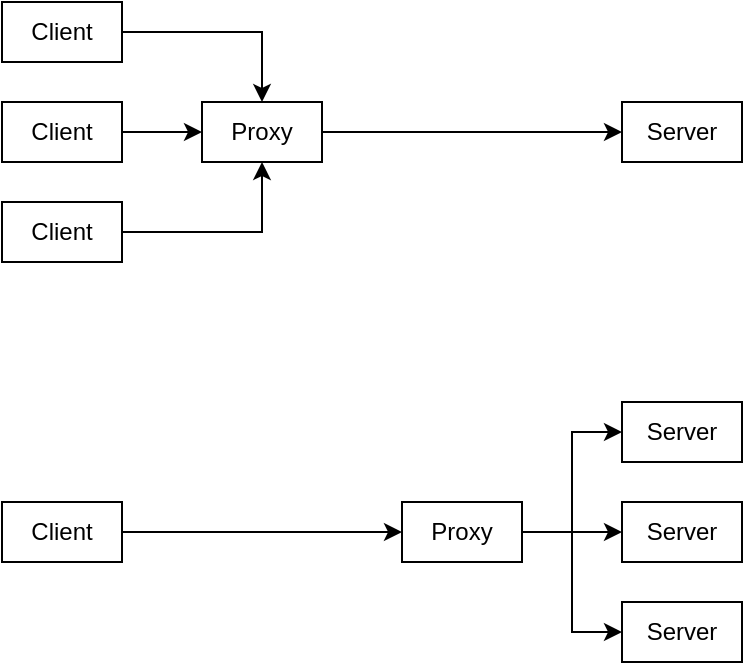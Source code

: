 <mxfile version="15.2.7" type="device"><diagram id="OhYFn42foZ60Josw1EVE" name="Page-1"><mxGraphModel dx="948" dy="596" grid="1" gridSize="10" guides="1" tooltips="1" connect="1" arrows="1" fold="1" page="1" pageScale="1" pageWidth="827" pageHeight="1169" math="0" shadow="0"><root><mxCell id="0"/><mxCell id="1" parent="0"/><mxCell id="n9k2kCLylTK9tK57C5jh-6" value="" style="edgeStyle=orthogonalEdgeStyle;rounded=0;orthogonalLoop=1;jettySize=auto;html=1;" edge="1" parent="1" source="n9k2kCLylTK9tK57C5jh-1" target="n9k2kCLylTK9tK57C5jh-4"><mxGeometry relative="1" as="geometry"/></mxCell><mxCell id="n9k2kCLylTK9tK57C5jh-1" value="Client" style="rounded=0;whiteSpace=wrap;html=1;" vertex="1" parent="1"><mxGeometry x="170" y="460" width="60" height="30" as="geometry"/></mxCell><mxCell id="n9k2kCLylTK9tK57C5jh-7" value="" style="edgeStyle=orthogonalEdgeStyle;rounded=0;orthogonalLoop=1;jettySize=auto;html=1;" edge="1" parent="1" source="n9k2kCLylTK9tK57C5jh-4" target="n9k2kCLylTK9tK57C5jh-5"><mxGeometry relative="1" as="geometry"/></mxCell><mxCell id="n9k2kCLylTK9tK57C5jh-4" value="Proxy" style="rounded=0;whiteSpace=wrap;html=1;" vertex="1" parent="1"><mxGeometry x="270" y="460" width="60" height="30" as="geometry"/></mxCell><mxCell id="n9k2kCLylTK9tK57C5jh-5" value="Server" style="rounded=0;whiteSpace=wrap;html=1;" vertex="1" parent="1"><mxGeometry x="480" y="460" width="60" height="30" as="geometry"/></mxCell><mxCell id="n9k2kCLylTK9tK57C5jh-11" value="" style="edgeStyle=orthogonalEdgeStyle;rounded=0;orthogonalLoop=1;jettySize=auto;html=1;" edge="1" parent="1" source="n9k2kCLylTK9tK57C5jh-8" target="n9k2kCLylTK9tK57C5jh-4"><mxGeometry relative="1" as="geometry"/></mxCell><mxCell id="n9k2kCLylTK9tK57C5jh-8" value="Client" style="rounded=0;whiteSpace=wrap;html=1;" vertex="1" parent="1"><mxGeometry x="170" y="410" width="60" height="30" as="geometry"/></mxCell><mxCell id="n9k2kCLylTK9tK57C5jh-10" value="" style="edgeStyle=orthogonalEdgeStyle;rounded=0;orthogonalLoop=1;jettySize=auto;html=1;" edge="1" parent="1" source="n9k2kCLylTK9tK57C5jh-9" target="n9k2kCLylTK9tK57C5jh-4"><mxGeometry relative="1" as="geometry"/></mxCell><mxCell id="n9k2kCLylTK9tK57C5jh-9" value="Client" style="rounded=0;whiteSpace=wrap;html=1;" vertex="1" parent="1"><mxGeometry x="170" y="510" width="60" height="30" as="geometry"/></mxCell><mxCell id="n9k2kCLylTK9tK57C5jh-12" value="" style="edgeStyle=orthogonalEdgeStyle;rounded=0;orthogonalLoop=1;jettySize=auto;html=1;" edge="1" parent="1" source="n9k2kCLylTK9tK57C5jh-13" target="n9k2kCLylTK9tK57C5jh-15"><mxGeometry relative="1" as="geometry"/></mxCell><mxCell id="n9k2kCLylTK9tK57C5jh-13" value="Client" style="rounded=0;whiteSpace=wrap;html=1;" vertex="1" parent="1"><mxGeometry x="170" y="660" width="60" height="30" as="geometry"/></mxCell><mxCell id="n9k2kCLylTK9tK57C5jh-14" value="" style="edgeStyle=orthogonalEdgeStyle;rounded=0;orthogonalLoop=1;jettySize=auto;html=1;" edge="1" parent="1" source="n9k2kCLylTK9tK57C5jh-15" target="n9k2kCLylTK9tK57C5jh-16"><mxGeometry relative="1" as="geometry"/></mxCell><mxCell id="n9k2kCLylTK9tK57C5jh-23" style="edgeStyle=orthogonalEdgeStyle;rounded=0;orthogonalLoop=1;jettySize=auto;html=1;entryX=0;entryY=0.5;entryDx=0;entryDy=0;" edge="1" parent="1" source="n9k2kCLylTK9tK57C5jh-15" target="n9k2kCLylTK9tK57C5jh-22"><mxGeometry relative="1" as="geometry"/></mxCell><mxCell id="n9k2kCLylTK9tK57C5jh-24" style="edgeStyle=orthogonalEdgeStyle;rounded=0;orthogonalLoop=1;jettySize=auto;html=1;entryX=0;entryY=0.5;entryDx=0;entryDy=0;" edge="1" parent="1" source="n9k2kCLylTK9tK57C5jh-15" target="n9k2kCLylTK9tK57C5jh-21"><mxGeometry relative="1" as="geometry"/></mxCell><mxCell id="n9k2kCLylTK9tK57C5jh-15" value="Proxy" style="rounded=0;whiteSpace=wrap;html=1;" vertex="1" parent="1"><mxGeometry x="370" y="660" width="60" height="30" as="geometry"/></mxCell><mxCell id="n9k2kCLylTK9tK57C5jh-16" value="Server" style="rounded=0;whiteSpace=wrap;html=1;" vertex="1" parent="1"><mxGeometry x="480" y="660" width="60" height="30" as="geometry"/></mxCell><mxCell id="n9k2kCLylTK9tK57C5jh-21" value="Server" style="rounded=0;whiteSpace=wrap;html=1;" vertex="1" parent="1"><mxGeometry x="480" y="710" width="60" height="30" as="geometry"/></mxCell><mxCell id="n9k2kCLylTK9tK57C5jh-22" value="Server" style="rounded=0;whiteSpace=wrap;html=1;" vertex="1" parent="1"><mxGeometry x="480" y="610" width="60" height="30" as="geometry"/></mxCell></root></mxGraphModel></diagram></mxfile>